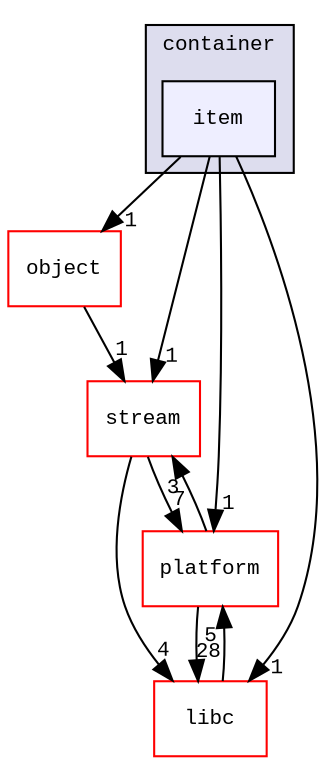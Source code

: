 digraph "src/tbox/container/item" {
  compound=true
  node [ fontsize="10", fontname="CourierNew"];
  edge [ labelfontsize="10", labelfontname="CourierNew"];
  subgraph clusterdir_895e2f62803e10f0845db2d9f139817c {
    graph [ bgcolor="#ddddee", pencolor="black", label="container" fontname="CourierNew", fontsize="10", URL="dir_895e2f62803e10f0845db2d9f139817c.html"]
  dir_2134569d2feed93dcffaef3f0b8e1a19 [shape=box, label="item", style="filled", fillcolor="#eeeeff", pencolor="black", URL="dir_2134569d2feed93dcffaef3f0b8e1a19.html"];
  }
  dir_627e7a8c888f9563a49206945c786761 [shape=box label="object" fillcolor="white" style="filled" color="red" URL="dir_627e7a8c888f9563a49206945c786761.html"];
  dir_3d9333e940592ee9d1dd6e9562262a64 [shape=box label="platform" fillcolor="white" style="filled" color="red" URL="dir_3d9333e940592ee9d1dd6e9562262a64.html"];
  dir_097050573d8d31c571800575b2db96e7 [shape=box label="stream" fillcolor="white" style="filled" color="red" URL="dir_097050573d8d31c571800575b2db96e7.html"];
  dir_77f7a305e421ad7115258f9647362748 [shape=box label="libc" fillcolor="white" style="filled" color="red" URL="dir_77f7a305e421ad7115258f9647362748.html"];
  dir_627e7a8c888f9563a49206945c786761->dir_097050573d8d31c571800575b2db96e7 [headlabel="1", labeldistance=1.5 headhref="dir_000032_000055.html"];
  dir_3d9333e940592ee9d1dd6e9562262a64->dir_097050573d8d31c571800575b2db96e7 [headlabel="3", labeldistance=1.5 headhref="dir_000035_000055.html"];
  dir_3d9333e940592ee9d1dd6e9562262a64->dir_77f7a305e421ad7115258f9647362748 [headlabel="28", labeldistance=1.5 headhref="dir_000035_000011.html"];
  dir_097050573d8d31c571800575b2db96e7->dir_3d9333e940592ee9d1dd6e9562262a64 [headlabel="7", labeldistance=1.5 headhref="dir_000055_000035.html"];
  dir_097050573d8d31c571800575b2db96e7->dir_77f7a305e421ad7115258f9647362748 [headlabel="4", labeldistance=1.5 headhref="dir_000055_000011.html"];
  dir_77f7a305e421ad7115258f9647362748->dir_3d9333e940592ee9d1dd6e9562262a64 [headlabel="5", labeldistance=1.5 headhref="dir_000011_000035.html"];
  dir_2134569d2feed93dcffaef3f0b8e1a19->dir_627e7a8c888f9563a49206945c786761 [headlabel="1", labeldistance=1.5 headhref="dir_000007_000032.html"];
  dir_2134569d2feed93dcffaef3f0b8e1a19->dir_3d9333e940592ee9d1dd6e9562262a64 [headlabel="1", labeldistance=1.5 headhref="dir_000007_000035.html"];
  dir_2134569d2feed93dcffaef3f0b8e1a19->dir_097050573d8d31c571800575b2db96e7 [headlabel="1", labeldistance=1.5 headhref="dir_000007_000055.html"];
  dir_2134569d2feed93dcffaef3f0b8e1a19->dir_77f7a305e421ad7115258f9647362748 [headlabel="1", labeldistance=1.5 headhref="dir_000007_000011.html"];
}
